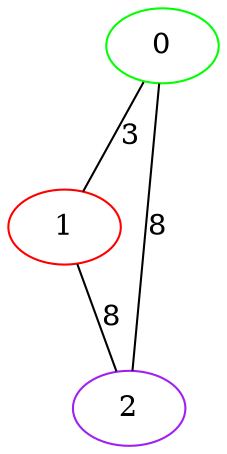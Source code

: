 graph "" {
0 [color=green, weight=2];
1 [color=red, weight=1];
2 [color=purple, weight=4];
0 -- 1  [key=0, label=3];
0 -- 2  [key=0, label=8];
1 -- 2  [key=0, label=8];
}
